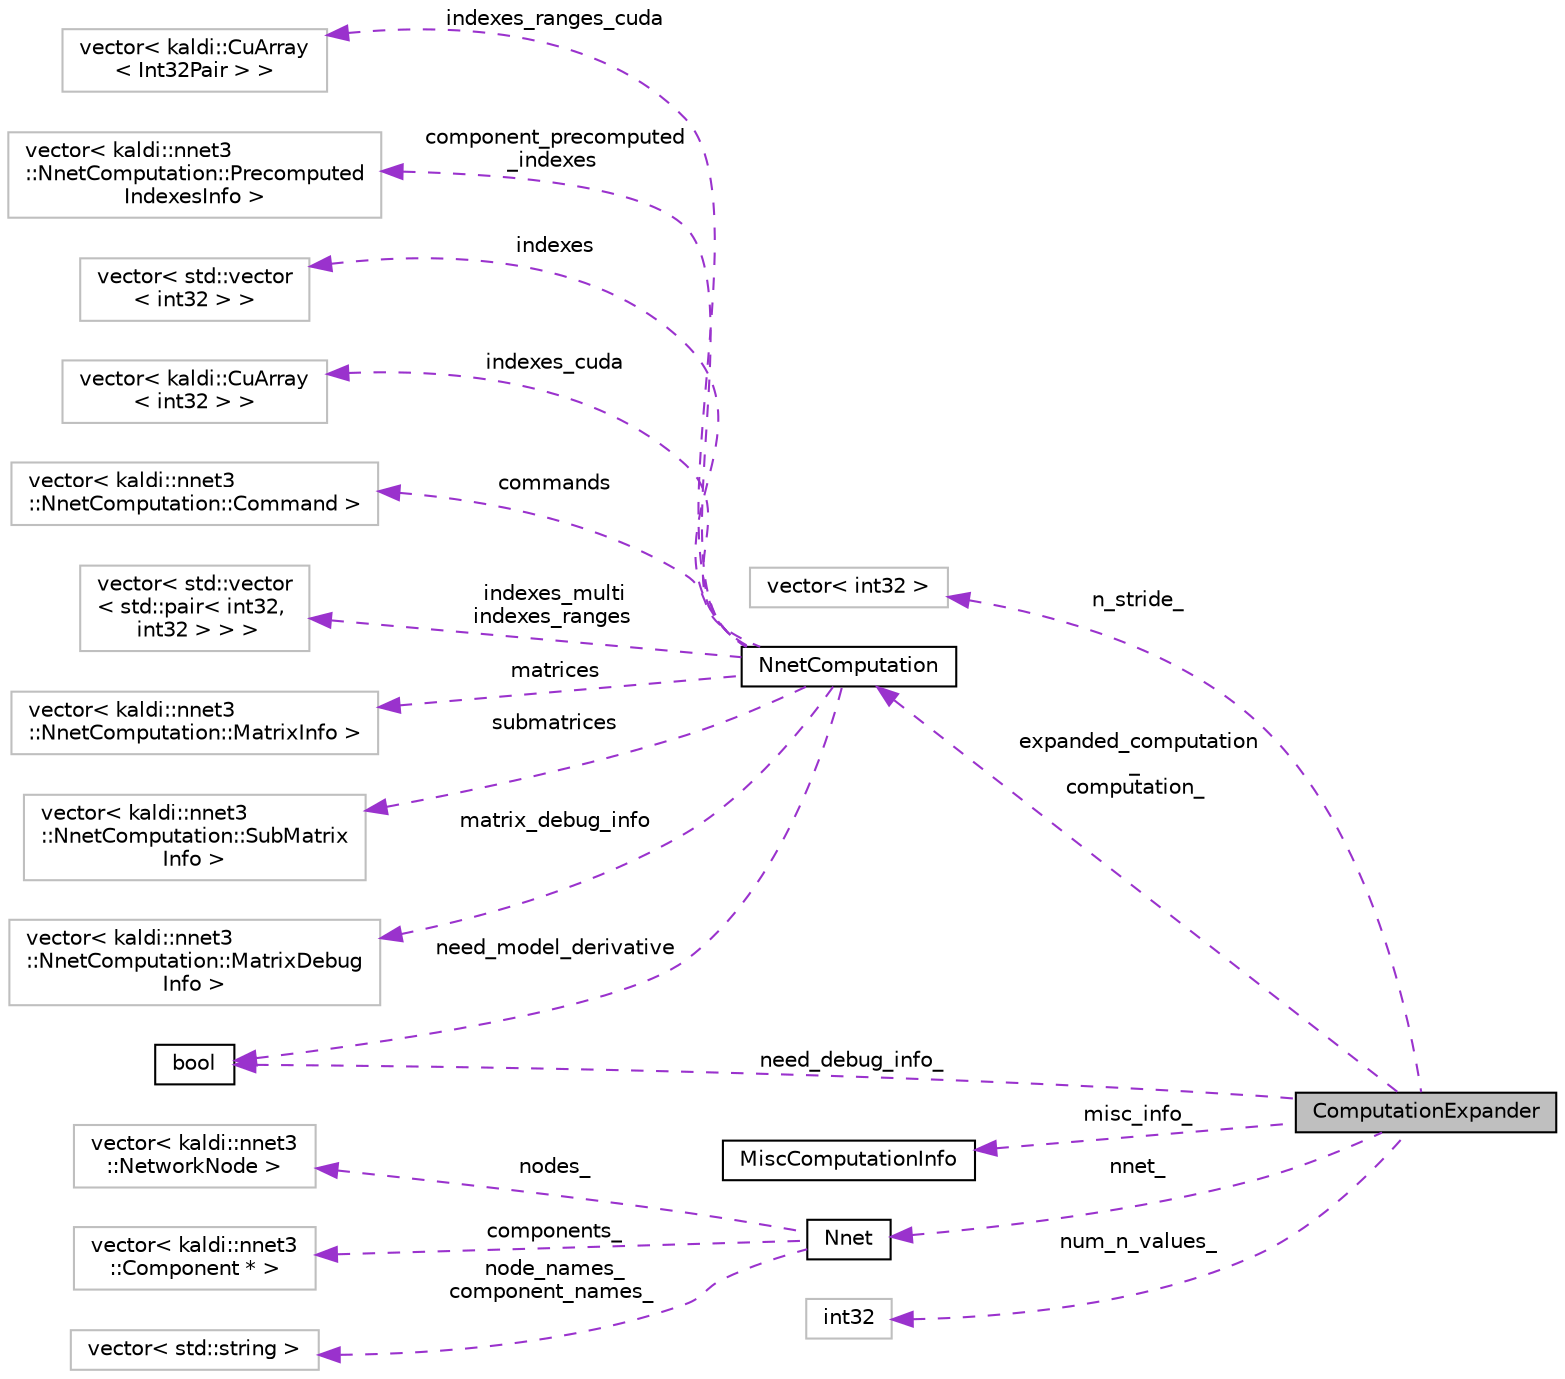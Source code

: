 digraph "ComputationExpander"
{
  edge [fontname="Helvetica",fontsize="10",labelfontname="Helvetica",labelfontsize="10"];
  node [fontname="Helvetica",fontsize="10",shape=record];
  rankdir="LR";
  Node1 [label="ComputationExpander",height=0.2,width=0.4,color="black", fillcolor="grey75", style="filled", fontcolor="black"];
  Node2 -> Node1 [dir="back",color="darkorchid3",fontsize="10",style="dashed",label=" n_stride_" ,fontname="Helvetica"];
  Node2 [label="vector\< int32 \>",height=0.2,width=0.4,color="grey75", fillcolor="white", style="filled"];
  Node3 -> Node1 [dir="back",color="darkorchid3",fontsize="10",style="dashed",label=" expanded_computation\l_\ncomputation_" ,fontname="Helvetica"];
  Node3 [label="NnetComputation",height=0.2,width=0.4,color="black", fillcolor="white", style="filled",URL="$structkaldi_1_1nnet3_1_1NnetComputation.html"];
  Node4 -> Node3 [dir="back",color="darkorchid3",fontsize="10",style="dashed",label=" commands" ,fontname="Helvetica"];
  Node4 [label="vector\< kaldi::nnet3\l::NnetComputation::Command \>",height=0.2,width=0.4,color="grey75", fillcolor="white", style="filled"];
  Node5 -> Node3 [dir="back",color="darkorchid3",fontsize="10",style="dashed",label=" indexes_multi\nindexes_ranges" ,fontname="Helvetica"];
  Node5 [label="vector\< std::vector\l\< std::pair\< int32,\l int32 \> \> \>",height=0.2,width=0.4,color="grey75", fillcolor="white", style="filled"];
  Node6 -> Node3 [dir="back",color="darkorchid3",fontsize="10",style="dashed",label=" matrices" ,fontname="Helvetica"];
  Node6 [label="vector\< kaldi::nnet3\l::NnetComputation::MatrixInfo \>",height=0.2,width=0.4,color="grey75", fillcolor="white", style="filled"];
  Node7 -> Node3 [dir="back",color="darkorchid3",fontsize="10",style="dashed",label=" submatrices" ,fontname="Helvetica"];
  Node7 [label="vector\< kaldi::nnet3\l::NnetComputation::SubMatrix\lInfo \>",height=0.2,width=0.4,color="grey75", fillcolor="white", style="filled"];
  Node8 -> Node3 [dir="back",color="darkorchid3",fontsize="10",style="dashed",label=" matrix_debug_info" ,fontname="Helvetica"];
  Node8 [label="vector\< kaldi::nnet3\l::NnetComputation::MatrixDebug\lInfo \>",height=0.2,width=0.4,color="grey75", fillcolor="white", style="filled"];
  Node9 -> Node3 [dir="back",color="darkorchid3",fontsize="10",style="dashed",label=" need_model_derivative" ,fontname="Helvetica"];
  Node9 [label="bool",height=0.2,width=0.4,color="black", fillcolor="white", style="filled",URL="$classbool.html"];
  Node10 -> Node3 [dir="back",color="darkorchid3",fontsize="10",style="dashed",label=" indexes_ranges_cuda" ,fontname="Helvetica"];
  Node10 [label="vector\< kaldi::CuArray\l\< Int32Pair \> \>",height=0.2,width=0.4,color="grey75", fillcolor="white", style="filled"];
  Node11 -> Node3 [dir="back",color="darkorchid3",fontsize="10",style="dashed",label=" component_precomputed\l_indexes" ,fontname="Helvetica"];
  Node11 [label="vector\< kaldi::nnet3\l::NnetComputation::Precomputed\lIndexesInfo \>",height=0.2,width=0.4,color="grey75", fillcolor="white", style="filled"];
  Node12 -> Node3 [dir="back",color="darkorchid3",fontsize="10",style="dashed",label=" indexes" ,fontname="Helvetica"];
  Node12 [label="vector\< std::vector\l\< int32 \> \>",height=0.2,width=0.4,color="grey75", fillcolor="white", style="filled"];
  Node13 -> Node3 [dir="back",color="darkorchid3",fontsize="10",style="dashed",label=" indexes_cuda" ,fontname="Helvetica"];
  Node13 [label="vector\< kaldi::CuArray\l\< int32 \> \>",height=0.2,width=0.4,color="grey75", fillcolor="white", style="filled"];
  Node9 -> Node1 [dir="back",color="darkorchid3",fontsize="10",style="dashed",label=" need_debug_info_" ,fontname="Helvetica"];
  Node14 -> Node1 [dir="back",color="darkorchid3",fontsize="10",style="dashed",label=" misc_info_" ,fontname="Helvetica"];
  Node14 [label="MiscComputationInfo",height=0.2,width=0.4,color="black", fillcolor="white", style="filled",URL="$structkaldi_1_1nnet3_1_1MiscComputationInfo.html"];
  Node15 -> Node1 [dir="back",color="darkorchid3",fontsize="10",style="dashed",label=" nnet_" ,fontname="Helvetica"];
  Node15 [label="Nnet",height=0.2,width=0.4,color="black", fillcolor="white", style="filled",URL="$classkaldi_1_1nnet3_1_1Nnet.html"];
  Node16 -> Node15 [dir="back",color="darkorchid3",fontsize="10",style="dashed",label=" node_names_\ncomponent_names_" ,fontname="Helvetica"];
  Node16 [label="vector\< std::string \>",height=0.2,width=0.4,color="grey75", fillcolor="white", style="filled"];
  Node17 -> Node15 [dir="back",color="darkorchid3",fontsize="10",style="dashed",label=" nodes_" ,fontname="Helvetica"];
  Node17 [label="vector\< kaldi::nnet3\l::NetworkNode \>",height=0.2,width=0.4,color="grey75", fillcolor="white", style="filled"];
  Node18 -> Node15 [dir="back",color="darkorchid3",fontsize="10",style="dashed",label=" components_" ,fontname="Helvetica"];
  Node18 [label="vector\< kaldi::nnet3\l::Component * \>",height=0.2,width=0.4,color="grey75", fillcolor="white", style="filled"];
  Node19 -> Node1 [dir="back",color="darkorchid3",fontsize="10",style="dashed",label=" num_n_values_" ,fontname="Helvetica"];
  Node19 [label="int32",height=0.2,width=0.4,color="grey75", fillcolor="white", style="filled"];
}

